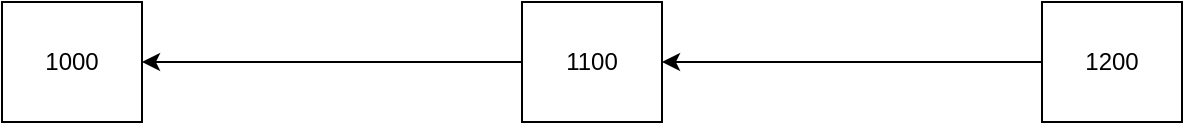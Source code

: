 <mxfile>
    <diagram id="5q-zL6pyf-x7UyoIQDc5" name="Page-1">
        <mxGraphModel dx="1225" dy="1178" grid="1" gridSize="10" guides="1" tooltips="1" connect="1" arrows="1" fold="1" page="1" pageScale="1" pageWidth="827" pageHeight="1169" math="0" shadow="0">
            <root>
                <mxCell id="0"/>
                <mxCell id="1" parent="0"/>
                <mxCell id="2" value="1000" style="whiteSpace=wrap;html=1;" vertex="1" parent="1">
                    <mxGeometry x="90" y="130" width="70" height="60" as="geometry"/>
                </mxCell>
                <mxCell id="8" style="edgeStyle=none;html=1;exitX=0;exitY=0.5;exitDx=0;exitDy=0;entryX=1;entryY=0.5;entryDx=0;entryDy=0;" edge="1" parent="1" source="3" target="2">
                    <mxGeometry relative="1" as="geometry"/>
                </mxCell>
                <mxCell id="3" value="1100" style="whiteSpace=wrap;html=1;" vertex="1" parent="1">
                    <mxGeometry x="350" y="130" width="70" height="60" as="geometry"/>
                </mxCell>
                <mxCell id="7" style="edgeStyle=none;html=1;exitX=0;exitY=0.5;exitDx=0;exitDy=0;entryX=1;entryY=0.5;entryDx=0;entryDy=0;" edge="1" parent="1" source="5" target="3">
                    <mxGeometry relative="1" as="geometry"/>
                </mxCell>
                <mxCell id="5" value="1200" style="whiteSpace=wrap;html=1;" vertex="1" parent="1">
                    <mxGeometry x="610" y="130" width="70" height="60" as="geometry"/>
                </mxCell>
            </root>
        </mxGraphModel>
    </diagram>
</mxfile>
